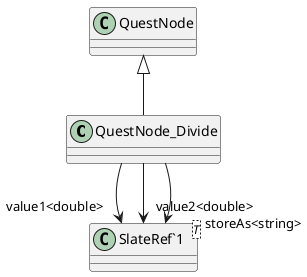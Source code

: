 @startuml
class QuestNode_Divide {
}
class "SlateRef`1"<T> {
}
QuestNode <|-- QuestNode_Divide
QuestNode_Divide --> "value1<double>" "SlateRef`1"
QuestNode_Divide --> "value2<double>" "SlateRef`1"
QuestNode_Divide --> "storeAs<string>" "SlateRef`1"
@enduml
